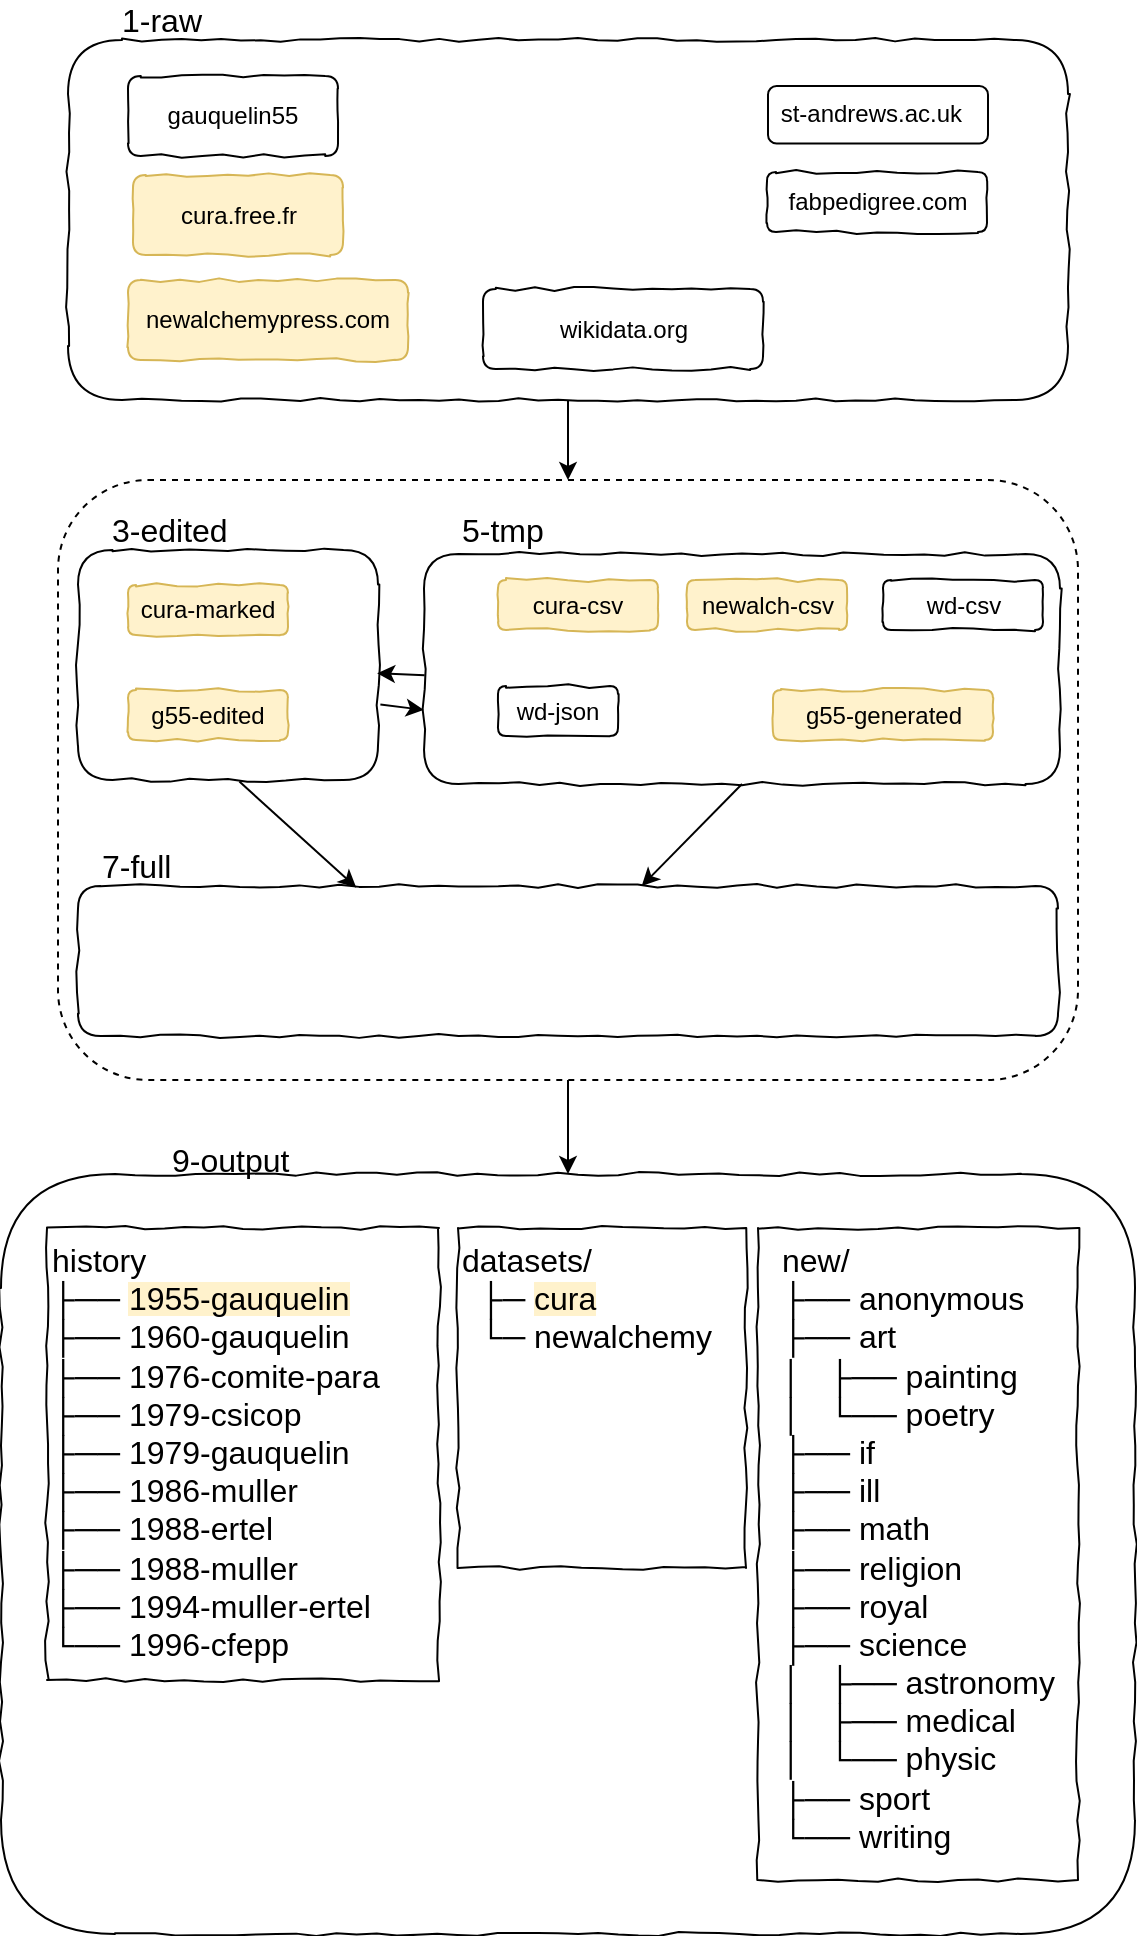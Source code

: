 <mxfile version="11.0.8" type="device"><diagram id="lVHVbObrDxoEA6pfNh2A" name="Page-1"><mxGraphModel dx="817" dy="449" grid="1" gridSize="10" guides="1" tooltips="1" connect="1" arrows="1" fold="1" page="1" pageScale="1" pageWidth="827" pageHeight="1169" math="0" shadow="0"><root><mxCell id="0"/><mxCell id="1" parent="0"/><mxCell id="YaWoe1dTCkqgaSwmXFqw-2" value="" style="rounded=1;whiteSpace=wrap;html=1;dashed=1;" parent="1" vertex="1"><mxGeometry x="30" y="710" width="510" height="300" as="geometry"/></mxCell><mxCell id="TXz5qaiFuFL3njpVCq24-42" value="" style="rounded=1;whiteSpace=wrap;html=1;shadow=0;comic=1;glass=0;" parent="1" vertex="1"><mxGeometry x="40" y="745" width="150" height="115" as="geometry"/></mxCell><mxCell id="TXz5qaiFuFL3njpVCq24-1" value="" style="rounded=1;whiteSpace=wrap;html=1;comic=1;" parent="1" vertex="1"><mxGeometry x="35" y="490" width="500" height="180" as="geometry"/></mxCell><mxCell id="TXz5qaiFuFL3njpVCq24-9" value="" style="group;comic=1;" parent="1" vertex="1" connectable="0"><mxGeometry x="385" y="513" width="110" height="48" as="geometry"/></mxCell><mxCell id="TXz5qaiFuFL3njpVCq24-10" value="&lt;span&gt;st-andrews.ac.uk&amp;nbsp;&amp;nbsp;&lt;/span&gt;" style="rounded=1;whiteSpace=wrap;html=1;" parent="TXz5qaiFuFL3njpVCq24-9" vertex="1"><mxGeometry width="110" height="28.8" as="geometry"/></mxCell><mxCell id="TXz5qaiFuFL3njpVCq24-18" value="" style="group" parent="1" vertex="1" connectable="0"><mxGeometry x="440" y="530" width="110" height="50" as="geometry"/></mxCell><mxCell id="TXz5qaiFuFL3njpVCq24-19" value="newalchemypress.com&lt;br&gt;" style="rounded=1;whiteSpace=wrap;html=1;arcSize=16;comic=1;fillColor=#fff2cc;strokeColor=#d6b656;" parent="1" vertex="1"><mxGeometry x="65" y="610" width="140" height="40" as="geometry"/></mxCell><mxCell id="TXz5qaiFuFL3njpVCq24-22" value="" style="group" parent="1" vertex="1" connectable="0"><mxGeometry x="384.5" y="556" width="110" height="30" as="geometry"/></mxCell><mxCell id="TXz5qaiFuFL3njpVCq24-23" value="&lt;span&gt;fabpedigree.com&lt;/span&gt;&lt;br&gt;" style="rounded=1;whiteSpace=wrap;html=1;comic=1;" parent="TXz5qaiFuFL3njpVCq24-22" vertex="1"><mxGeometry width="110" height="30" as="geometry"/></mxCell><mxCell id="TXz5qaiFuFL3njpVCq24-59" style="edgeStyle=orthogonalEdgeStyle;rounded=0;orthogonalLoop=1;jettySize=auto;html=1;exitX=0.5;exitY=1;exitDx=0;exitDy=0;fontSize=16;" parent="TXz5qaiFuFL3njpVCq24-22" source="TXz5qaiFuFL3njpVCq24-23" target="TXz5qaiFuFL3njpVCq24-23" edge="1"><mxGeometry relative="1" as="geometry"><Array as="points"><mxPoint x="77" y="30"/></Array></mxGeometry></mxCell><mxCell id="TXz5qaiFuFL3njpVCq24-26" value="1-raw" style="text;html=1;strokeColor=none;fillColor=none;align=left;verticalAlign=middle;whiteSpace=wrap;rounded=0;labelBackgroundColor=none;fontSize=16;" parent="1" vertex="1"><mxGeometry x="60" y="470" width="50" height="20" as="geometry"/></mxCell><mxCell id="TXz5qaiFuFL3njpVCq24-27" value="" style="rounded=1;whiteSpace=wrap;html=1;comic=1;" parent="1" vertex="1"><mxGeometry x="213" y="747" width="318" height="115" as="geometry"/></mxCell><mxCell id="TXz5qaiFuFL3njpVCq24-33" value="" style="group" parent="1" vertex="1" connectable="0"><mxGeometry x="440" y="785" width="110" height="50" as="geometry"/></mxCell><mxCell id="TXz5qaiFuFL3njpVCq24-34" value="cura-marked&lt;br&gt;" style="rounded=1;whiteSpace=wrap;html=1;arcSize=16;comic=1;fillColor=#fff2cc;strokeColor=#d6b656;" parent="1" vertex="1"><mxGeometry x="65" y="762.5" width="80" height="25" as="geometry"/></mxCell><mxCell id="TXz5qaiFuFL3njpVCq24-41" value="3-edited" style="text;html=1;strokeColor=none;fillColor=none;align=left;verticalAlign=middle;whiteSpace=wrap;rounded=0;labelBackgroundColor=none;fontSize=16;" parent="1" vertex="1"><mxGeometry x="55" y="725" width="100" height="20" as="geometry"/></mxCell><mxCell id="TXz5qaiFuFL3njpVCq24-43" value="5-tmp" style="text;html=1;strokeColor=none;fillColor=none;align=left;verticalAlign=middle;whiteSpace=wrap;rounded=0;labelBackgroundColor=none;fontSize=16;" parent="1" vertex="1"><mxGeometry x="230" y="725" width="100" height="20" as="geometry"/></mxCell><mxCell id="TXz5qaiFuFL3njpVCq24-45" value="g55-edited&lt;br&gt;" style="rounded=1;whiteSpace=wrap;html=1;arcSize=16;comic=1;fillColor=#fff2cc;strokeColor=#d6b656;" parent="1" vertex="1"><mxGeometry x="65" y="815" width="80" height="25" as="geometry"/></mxCell><mxCell id="TXz5qaiFuFL3njpVCq24-46" value="cura-csv&lt;br&gt;" style="rounded=1;whiteSpace=wrap;html=1;arcSize=16;comic=1;fillColor=#fff2cc;strokeColor=#d6b656;" parent="1" vertex="1"><mxGeometry x="250" y="760" width="80" height="25" as="geometry"/></mxCell><mxCell id="TXz5qaiFuFL3njpVCq24-47" value="wd-json&lt;br&gt;" style="rounded=1;whiteSpace=wrap;html=1;arcSize=16;comic=1;" parent="1" vertex="1"><mxGeometry x="250" y="813" width="60" height="25" as="geometry"/></mxCell><mxCell id="TXz5qaiFuFL3njpVCq24-48" value="wd-csv&lt;br&gt;" style="rounded=1;whiteSpace=wrap;html=1;arcSize=16;comic=1;" parent="1" vertex="1"><mxGeometry x="442.5" y="760" width="80" height="25" as="geometry"/></mxCell><mxCell id="TXz5qaiFuFL3njpVCq24-49" value="newalch-csv&lt;br&gt;" style="rounded=1;whiteSpace=wrap;html=1;arcSize=16;comic=1;fillColor=#fff2cc;strokeColor=#d6b656;" parent="1" vertex="1"><mxGeometry x="344.5" y="760" width="80" height="25" as="geometry"/></mxCell><mxCell id="TXz5qaiFuFL3njpVCq24-50" value="" style="rounded=1;whiteSpace=wrap;html=1;comic=1;" parent="1" vertex="1"><mxGeometry x="40" y="913" width="490" height="75" as="geometry"/></mxCell><mxCell id="TXz5qaiFuFL3njpVCq24-51" value="7-full" style="text;html=1;strokeColor=none;fillColor=none;align=left;verticalAlign=middle;whiteSpace=wrap;rounded=0;labelBackgroundColor=none;fontSize=16;" parent="1" vertex="1"><mxGeometry x="50" y="892.5" width="100" height="20" as="geometry"/></mxCell><mxCell id="TXz5qaiFuFL3njpVCq24-52" value="" style="rounded=1;whiteSpace=wrap;html=1;flipH=1;comic=1;" parent="1" vertex="1"><mxGeometry x="1.5" y="1057" width="567" height="380" as="geometry"/></mxCell><mxCell id="TXz5qaiFuFL3njpVCq24-53" value="9-output" style="text;html=1;strokeColor=none;fillColor=none;align=left;verticalAlign=middle;whiteSpace=wrap;rounded=0;labelBackgroundColor=none;fontSize=16;" parent="1" vertex="1"><mxGeometry x="85" y="1040" width="75" height="20" as="geometry"/></mxCell><mxCell id="TXz5qaiFuFL3njpVCq24-54" style="edgeStyle=orthogonalEdgeStyle;rounded=0;orthogonalLoop=1;jettySize=auto;html=1;exitX=0.5;exitY=1;exitDx=0;exitDy=0;fontSize=16;" parent="1" source="TXz5qaiFuFL3njpVCq24-26" target="TXz5qaiFuFL3njpVCq24-26" edge="1"><mxGeometry relative="1" as="geometry"/></mxCell><mxCell id="TXz5qaiFuFL3njpVCq24-55" value="history&lt;br&gt;&lt;div&gt;├── &lt;span style=&quot;background-color: rgb(255 , 242 , 204)&quot;&gt;1955-gauquelin&lt;/span&gt;&lt;/div&gt;&lt;div&gt;&lt;span&gt;├── 1960-gauquelin&lt;/span&gt;&lt;br&gt;&lt;/div&gt;&lt;div&gt;├── 1976-comite-para&lt;/div&gt;&lt;div&gt;├── 1979-csicop&lt;/div&gt;&lt;div&gt;├── 1979-gauquelin&lt;/div&gt;&lt;div&gt;├── 1986-muller&lt;/div&gt;&lt;div&gt;├── 1988-ertel&lt;/div&gt;&lt;div&gt;├── 1988-muller&lt;/div&gt;&lt;div&gt;├── 1994-muller-ertel&lt;/div&gt;&lt;div&gt;└── 1996-cfepp&lt;/div&gt;&lt;div&gt;&lt;br&gt;&lt;/div&gt;" style="text;html=1;align=left;verticalAlign=top;whiteSpace=wrap;rounded=0;labelBackgroundColor=none;fontSize=16;shadow=0;comic=1;strokeColor=#000000;" parent="1" vertex="1"><mxGeometry x="24.5" y="1084" width="196" height="226" as="geometry"/></mxCell><mxCell id="TXz5qaiFuFL3njpVCq24-56" value="&lt;div&gt;datasets/&lt;/div&gt;&lt;div&gt;&amp;nbsp; ├─ &lt;span style=&quot;background-color: rgb(255 , 242 , 204)&quot;&gt;cura&lt;/span&gt;&lt;/div&gt;&lt;div&gt;&lt;span&gt;&amp;nbsp; └&lt;/span&gt;&lt;span&gt;─ newalchemy&lt;/span&gt;&lt;br&gt;&lt;/div&gt;&lt;div&gt;&lt;br&gt;&lt;/div&gt;" style="text;html=1;strokeColor=#000000;fillColor=none;align=left;verticalAlign=top;whiteSpace=wrap;rounded=0;labelBackgroundColor=none;fontSize=16;comic=1;" parent="1" vertex="1"><mxGeometry x="230" y="1084" width="144" height="170" as="geometry"/></mxCell><mxCell id="TXz5qaiFuFL3njpVCq24-57" value="&lt;div&gt;new/&lt;/div&gt;&lt;div&gt;├── anonymous&lt;/div&gt;&lt;div&gt;├── art&lt;/div&gt;&lt;div&gt;│&amp;nbsp; &amp;nbsp;├── painting&lt;/div&gt;&lt;div&gt;│&amp;nbsp; &amp;nbsp;└── poetry&lt;/div&gt;&lt;div&gt;├── if&lt;/div&gt;&lt;div&gt;├── ill&lt;/div&gt;&lt;div&gt;├── math&lt;/div&gt;&lt;div&gt;├── religion&lt;/div&gt;&lt;div&gt;├── royal&lt;/div&gt;&lt;div&gt;├── science&lt;/div&gt;&lt;div&gt;│&amp;nbsp; &amp;nbsp;├── astronomy&lt;/div&gt;&lt;div&gt;│&amp;nbsp; &amp;nbsp;├── medical&lt;/div&gt;&lt;div&gt;│&amp;nbsp; &amp;nbsp;└── physic&lt;/div&gt;&lt;div&gt;├── sport&lt;/div&gt;&lt;div&gt;└── writing&lt;/div&gt;" style="text;html=1;strokeColor=#000000;fillColor=none;align=left;verticalAlign=top;whiteSpace=wrap;rounded=0;labelBackgroundColor=none;fontSize=16;comic=1;spacingLeft=10;" parent="1" vertex="1"><mxGeometry x="380" y="1084" width="160" height="326" as="geometry"/></mxCell><mxCell id="TXz5qaiFuFL3njpVCq24-60" value="cura.free.fr&lt;br&gt;" style="rounded=1;whiteSpace=wrap;html=1;arcSize=16;comic=1;fillColor=#fff2cc;strokeColor=#d6b656;" parent="1" vertex="1"><mxGeometry x="67.5" y="557.5" width="105" height="40" as="geometry"/></mxCell><mxCell id="TXz5qaiFuFL3njpVCq24-61" value="&lt;span&gt;wikidata.org&lt;/span&gt;&lt;br&gt;" style="rounded=1;whiteSpace=wrap;html=1;arcSize=16;comic=1;" parent="1" vertex="1"><mxGeometry x="242.5" y="614.5" width="140" height="40" as="geometry"/></mxCell><mxCell id="TXz5qaiFuFL3njpVCq24-62" value="gauquelin55&lt;br&gt;" style="rounded=1;whiteSpace=wrap;html=1;arcSize=16;comic=1;" parent="1" vertex="1"><mxGeometry x="65" y="508" width="105" height="40" as="geometry"/></mxCell><mxCell id="YaWoe1dTCkqgaSwmXFqw-1" value="g55-generated&lt;br&gt;" style="rounded=1;whiteSpace=wrap;html=1;arcSize=16;comic=1;fillColor=#fff2cc;strokeColor=#d6b656;" parent="1" vertex="1"><mxGeometry x="387.5" y="815" width="110" height="25" as="geometry"/></mxCell><mxCell id="YaWoe1dTCkqgaSwmXFqw-3" value="" style="endArrow=classic;html=1;exitX=0.5;exitY=1;exitDx=0;exitDy=0;entryX=0.5;entryY=0;entryDx=0;entryDy=0;" parent="1" source="TXz5qaiFuFL3njpVCq24-1" target="YaWoe1dTCkqgaSwmXFqw-2" edge="1"><mxGeometry width="50" height="50" relative="1" as="geometry"><mxPoint x="690" y="640" as="sourcePoint"/><mxPoint x="690" y="690" as="targetPoint"/></mxGeometry></mxCell><mxCell id="YaWoe1dTCkqgaSwmXFqw-4" value="" style="endArrow=classic;html=1;entryX=0.997;entryY=0.536;entryDx=0;entryDy=0;exitX=0.001;exitY=0.527;exitDx=0;exitDy=0;exitPerimeter=0;entryPerimeter=0;" parent="1" target="TXz5qaiFuFL3njpVCq24-42" edge="1" source="TXz5qaiFuFL3njpVCq24-27"><mxGeometry width="50" height="50" relative="1" as="geometry"><mxPoint x="210" y="803" as="sourcePoint"/><mxPoint x="720" y="780" as="targetPoint"/></mxGeometry></mxCell><mxCell id="YaWoe1dTCkqgaSwmXFqw-5" value="" style="endArrow=classic;html=1;exitX=0.538;exitY=1.007;exitDx=0;exitDy=0;entryX=0.284;entryY=0.011;entryDx=0;entryDy=0;entryPerimeter=0;exitPerimeter=0;" parent="1" source="TXz5qaiFuFL3njpVCq24-42" target="TXz5qaiFuFL3njpVCq24-50" edge="1"><mxGeometry width="50" height="50" relative="1" as="geometry"><mxPoint x="680" y="835" as="sourcePoint"/><mxPoint x="700" y="965" as="targetPoint"/></mxGeometry></mxCell><mxCell id="YaWoe1dTCkqgaSwmXFqw-6" value="" style="endArrow=classic;html=1;exitX=0.5;exitY=1;exitDx=0;exitDy=0;" parent="1" source="TXz5qaiFuFL3njpVCq24-27" target="TXz5qaiFuFL3njpVCq24-50" edge="1"><mxGeometry width="50" height="50" relative="1" as="geometry"><mxPoint x="670" y="910.5" as="sourcePoint"/><mxPoint x="650" y="990.5" as="targetPoint"/></mxGeometry></mxCell><mxCell id="YaWoe1dTCkqgaSwmXFqw-7" value="" style="endArrow=classic;html=1;exitX=0.5;exitY=1;exitDx=0;exitDy=0;entryX=0.5;entryY=0;entryDx=0;entryDy=0;" parent="1" source="YaWoe1dTCkqgaSwmXFqw-2" target="TXz5qaiFuFL3njpVCq24-52" edge="1"><mxGeometry width="50" height="50" relative="1" as="geometry"><mxPoint x="690" y="1117" as="sourcePoint"/><mxPoint x="680" y="1197" as="targetPoint"/></mxGeometry></mxCell><mxCell id="kMhsfrxoZl7BtNx0uO0u-1" value="" style="endArrow=classic;html=1;entryX=0;entryY=0.678;entryDx=0;entryDy=0;exitX=1.008;exitY=0.672;exitDx=0;exitDy=0;exitPerimeter=0;entryPerimeter=0;" edge="1" parent="1" source="TXz5qaiFuFL3njpVCq24-42" target="TXz5qaiFuFL3njpVCq24-27"><mxGeometry width="50" height="50" relative="1" as="geometry"><mxPoint x="223.318" y="815.605" as="sourcePoint"/><mxPoint x="199.55" y="816.64" as="targetPoint"/></mxGeometry></mxCell></root></mxGraphModel></diagram></mxfile>